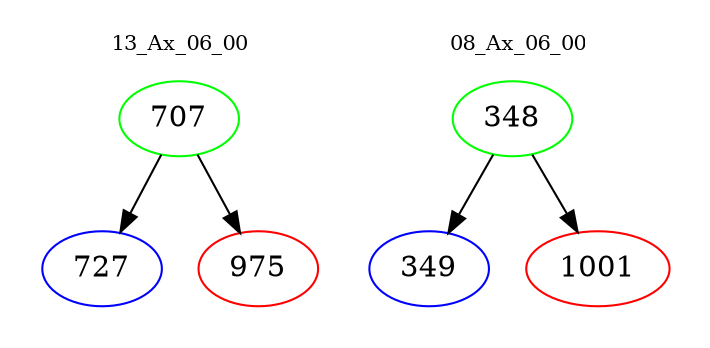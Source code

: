 digraph{
subgraph cluster_0 {
color = white
label = "13_Ax_06_00";
fontsize=10;
T0_707 [label="707", color="green"]
T0_707 -> T0_727 [color="black"]
T0_727 [label="727", color="blue"]
T0_707 -> T0_975 [color="black"]
T0_975 [label="975", color="red"]
}
subgraph cluster_1 {
color = white
label = "08_Ax_06_00";
fontsize=10;
T1_348 [label="348", color="green"]
T1_348 -> T1_349 [color="black"]
T1_349 [label="349", color="blue"]
T1_348 -> T1_1001 [color="black"]
T1_1001 [label="1001", color="red"]
}
}

